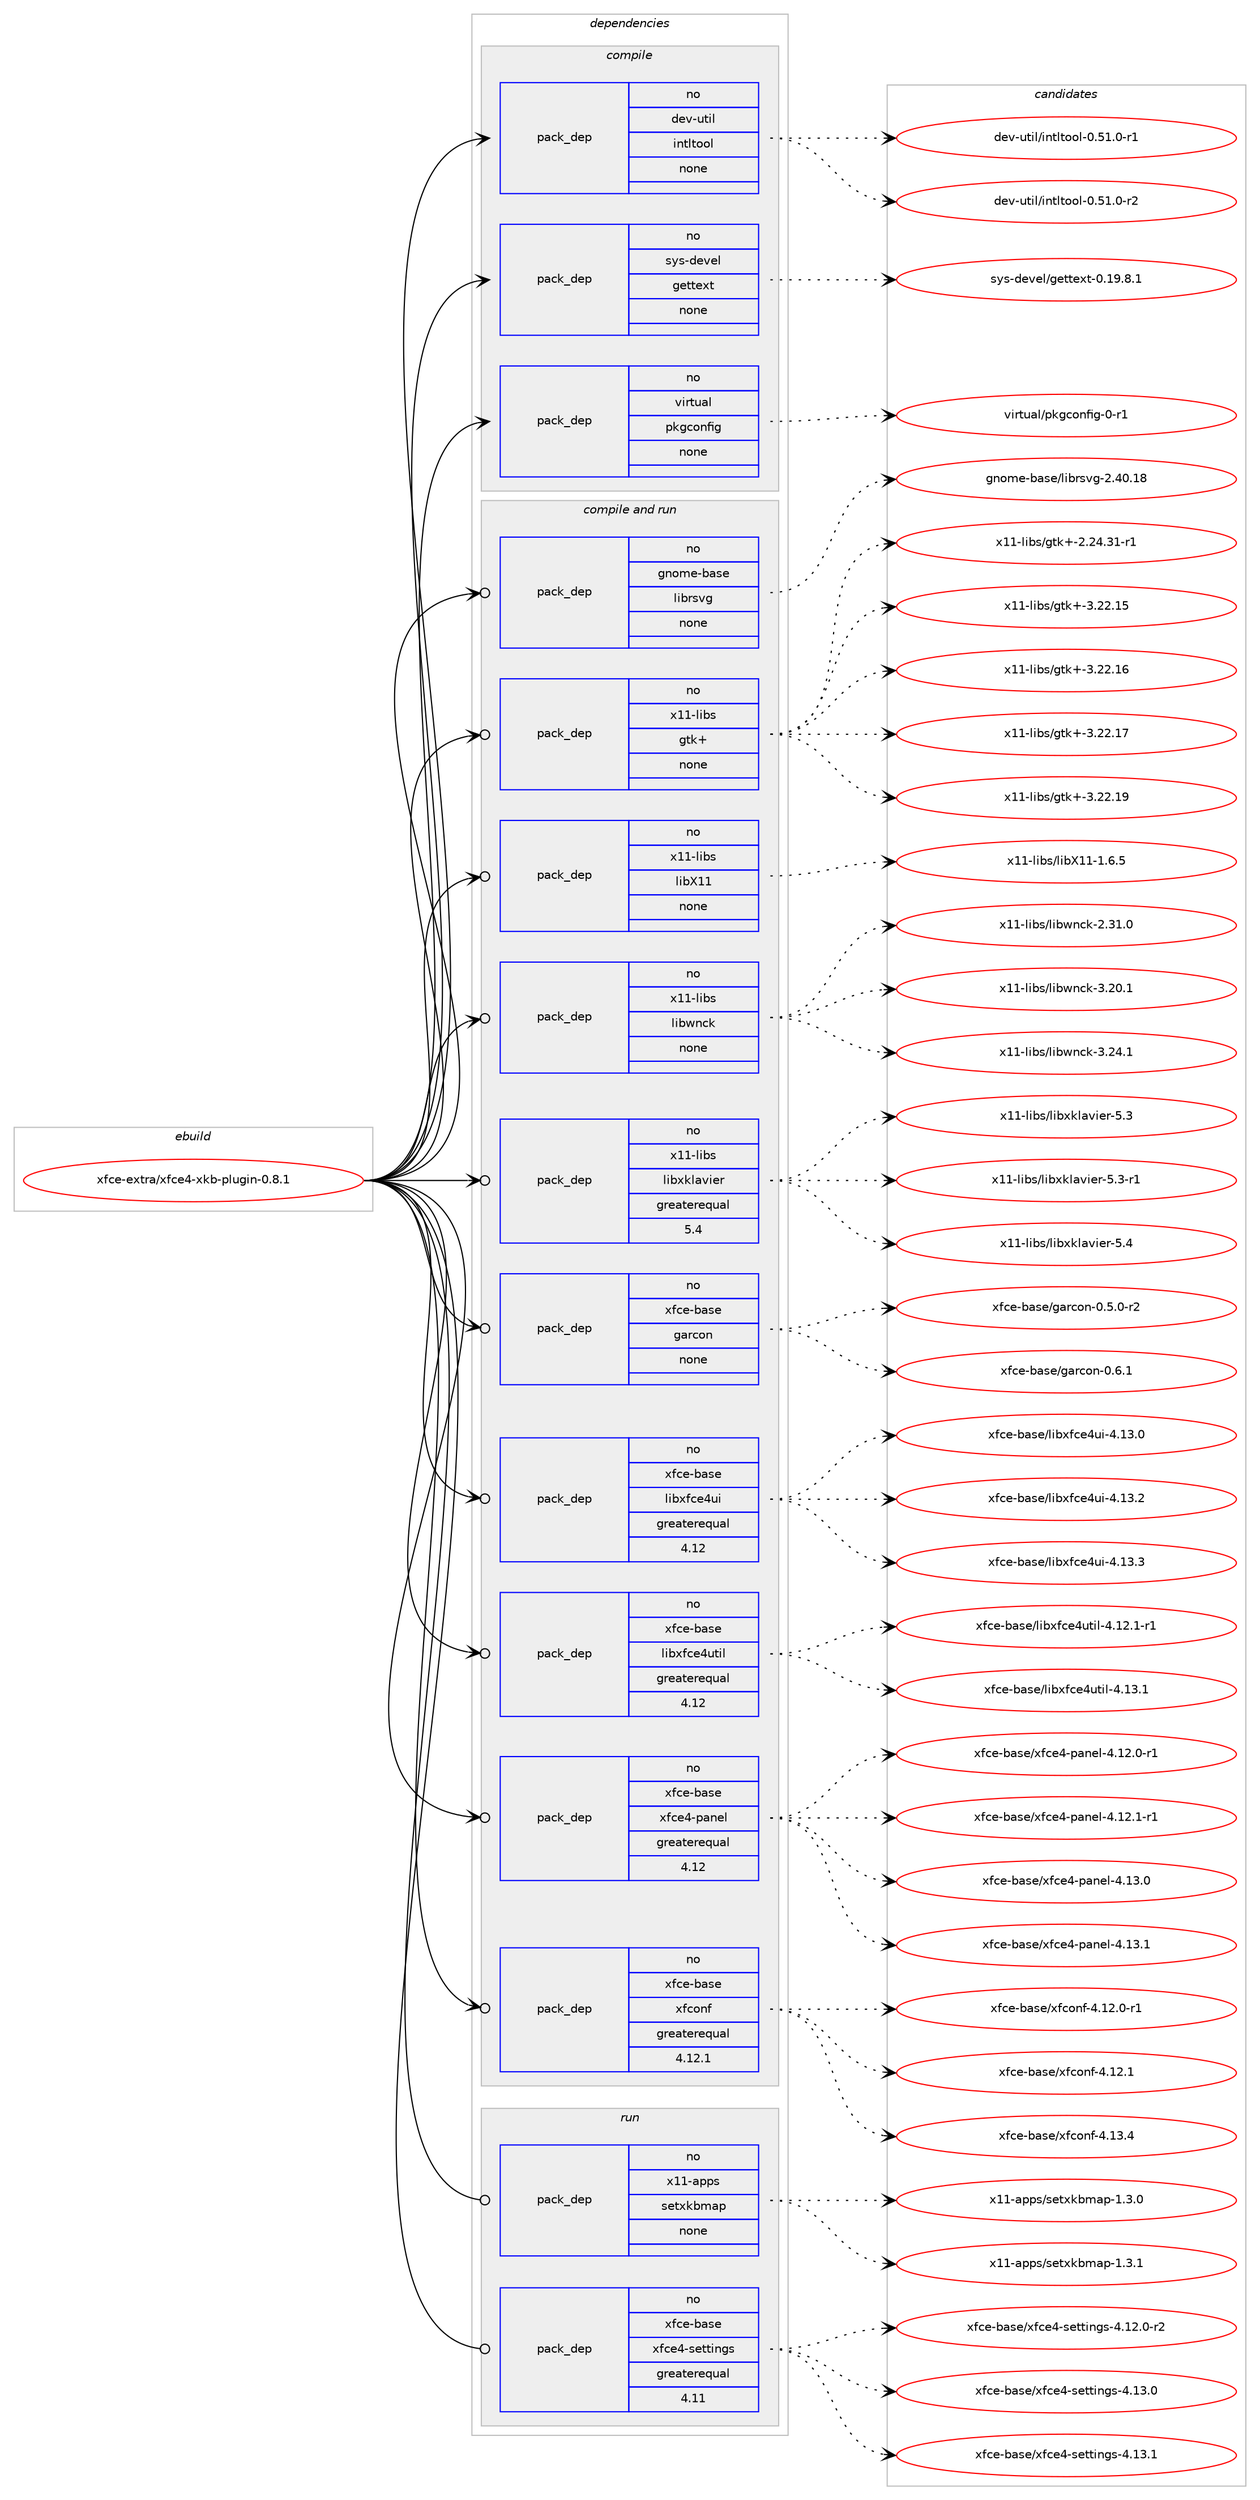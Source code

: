 digraph prolog {

# *************
# Graph options
# *************

newrank=true;
concentrate=true;
compound=true;
graph [rankdir=LR,fontname=Helvetica,fontsize=10,ranksep=1.5];#, ranksep=2.5, nodesep=0.2];
edge  [arrowhead=vee];
node  [fontname=Helvetica,fontsize=10];

# **********
# The ebuild
# **********

subgraph cluster_leftcol {
color=gray;
rank=same;
label=<<i>ebuild</i>>;
id [label="xfce-extra/xfce4-xkb-plugin-0.8.1", color=red, width=4, href="../xfce-extra/xfce4-xkb-plugin-0.8.1.svg"];
}

# ****************
# The dependencies
# ****************

subgraph cluster_midcol {
color=gray;
label=<<i>dependencies</i>>;
subgraph cluster_compile {
fillcolor="#eeeeee";
style=filled;
label=<<i>compile</i>>;
subgraph pack401438 {
dependency536370 [label=<<TABLE BORDER="0" CELLBORDER="1" CELLSPACING="0" CELLPADDING="4" WIDTH="220"><TR><TD ROWSPAN="6" CELLPADDING="30">pack_dep</TD></TR><TR><TD WIDTH="110">no</TD></TR><TR><TD>dev-util</TD></TR><TR><TD>intltool</TD></TR><TR><TD>none</TD></TR><TR><TD></TD></TR></TABLE>>, shape=none, color=blue];
}
id:e -> dependency536370:w [weight=20,style="solid",arrowhead="vee"];
subgraph pack401439 {
dependency536371 [label=<<TABLE BORDER="0" CELLBORDER="1" CELLSPACING="0" CELLPADDING="4" WIDTH="220"><TR><TD ROWSPAN="6" CELLPADDING="30">pack_dep</TD></TR><TR><TD WIDTH="110">no</TD></TR><TR><TD>sys-devel</TD></TR><TR><TD>gettext</TD></TR><TR><TD>none</TD></TR><TR><TD></TD></TR></TABLE>>, shape=none, color=blue];
}
id:e -> dependency536371:w [weight=20,style="solid",arrowhead="vee"];
subgraph pack401440 {
dependency536372 [label=<<TABLE BORDER="0" CELLBORDER="1" CELLSPACING="0" CELLPADDING="4" WIDTH="220"><TR><TD ROWSPAN="6" CELLPADDING="30">pack_dep</TD></TR><TR><TD WIDTH="110">no</TD></TR><TR><TD>virtual</TD></TR><TR><TD>pkgconfig</TD></TR><TR><TD>none</TD></TR><TR><TD></TD></TR></TABLE>>, shape=none, color=blue];
}
id:e -> dependency536372:w [weight=20,style="solid",arrowhead="vee"];
}
subgraph cluster_compileandrun {
fillcolor="#eeeeee";
style=filled;
label=<<i>compile and run</i>>;
subgraph pack401441 {
dependency536373 [label=<<TABLE BORDER="0" CELLBORDER="1" CELLSPACING="0" CELLPADDING="4" WIDTH="220"><TR><TD ROWSPAN="6" CELLPADDING="30">pack_dep</TD></TR><TR><TD WIDTH="110">no</TD></TR><TR><TD>gnome-base</TD></TR><TR><TD>librsvg</TD></TR><TR><TD>none</TD></TR><TR><TD></TD></TR></TABLE>>, shape=none, color=blue];
}
id:e -> dependency536373:w [weight=20,style="solid",arrowhead="odotvee"];
subgraph pack401442 {
dependency536374 [label=<<TABLE BORDER="0" CELLBORDER="1" CELLSPACING="0" CELLPADDING="4" WIDTH="220"><TR><TD ROWSPAN="6" CELLPADDING="30">pack_dep</TD></TR><TR><TD WIDTH="110">no</TD></TR><TR><TD>x11-libs</TD></TR><TR><TD>gtk+</TD></TR><TR><TD>none</TD></TR><TR><TD></TD></TR></TABLE>>, shape=none, color=blue];
}
id:e -> dependency536374:w [weight=20,style="solid",arrowhead="odotvee"];
subgraph pack401443 {
dependency536375 [label=<<TABLE BORDER="0" CELLBORDER="1" CELLSPACING="0" CELLPADDING="4" WIDTH="220"><TR><TD ROWSPAN="6" CELLPADDING="30">pack_dep</TD></TR><TR><TD WIDTH="110">no</TD></TR><TR><TD>x11-libs</TD></TR><TR><TD>libX11</TD></TR><TR><TD>none</TD></TR><TR><TD></TD></TR></TABLE>>, shape=none, color=blue];
}
id:e -> dependency536375:w [weight=20,style="solid",arrowhead="odotvee"];
subgraph pack401444 {
dependency536376 [label=<<TABLE BORDER="0" CELLBORDER="1" CELLSPACING="0" CELLPADDING="4" WIDTH="220"><TR><TD ROWSPAN="6" CELLPADDING="30">pack_dep</TD></TR><TR><TD WIDTH="110">no</TD></TR><TR><TD>x11-libs</TD></TR><TR><TD>libwnck</TD></TR><TR><TD>none</TD></TR><TR><TD></TD></TR></TABLE>>, shape=none, color=blue];
}
id:e -> dependency536376:w [weight=20,style="solid",arrowhead="odotvee"];
subgraph pack401445 {
dependency536377 [label=<<TABLE BORDER="0" CELLBORDER="1" CELLSPACING="0" CELLPADDING="4" WIDTH="220"><TR><TD ROWSPAN="6" CELLPADDING="30">pack_dep</TD></TR><TR><TD WIDTH="110">no</TD></TR><TR><TD>x11-libs</TD></TR><TR><TD>libxklavier</TD></TR><TR><TD>greaterequal</TD></TR><TR><TD>5.4</TD></TR></TABLE>>, shape=none, color=blue];
}
id:e -> dependency536377:w [weight=20,style="solid",arrowhead="odotvee"];
subgraph pack401446 {
dependency536378 [label=<<TABLE BORDER="0" CELLBORDER="1" CELLSPACING="0" CELLPADDING="4" WIDTH="220"><TR><TD ROWSPAN="6" CELLPADDING="30">pack_dep</TD></TR><TR><TD WIDTH="110">no</TD></TR><TR><TD>xfce-base</TD></TR><TR><TD>garcon</TD></TR><TR><TD>none</TD></TR><TR><TD></TD></TR></TABLE>>, shape=none, color=blue];
}
id:e -> dependency536378:w [weight=20,style="solid",arrowhead="odotvee"];
subgraph pack401447 {
dependency536379 [label=<<TABLE BORDER="0" CELLBORDER="1" CELLSPACING="0" CELLPADDING="4" WIDTH="220"><TR><TD ROWSPAN="6" CELLPADDING="30">pack_dep</TD></TR><TR><TD WIDTH="110">no</TD></TR><TR><TD>xfce-base</TD></TR><TR><TD>libxfce4ui</TD></TR><TR><TD>greaterequal</TD></TR><TR><TD>4.12</TD></TR></TABLE>>, shape=none, color=blue];
}
id:e -> dependency536379:w [weight=20,style="solid",arrowhead="odotvee"];
subgraph pack401448 {
dependency536380 [label=<<TABLE BORDER="0" CELLBORDER="1" CELLSPACING="0" CELLPADDING="4" WIDTH="220"><TR><TD ROWSPAN="6" CELLPADDING="30">pack_dep</TD></TR><TR><TD WIDTH="110">no</TD></TR><TR><TD>xfce-base</TD></TR><TR><TD>libxfce4util</TD></TR><TR><TD>greaterequal</TD></TR><TR><TD>4.12</TD></TR></TABLE>>, shape=none, color=blue];
}
id:e -> dependency536380:w [weight=20,style="solid",arrowhead="odotvee"];
subgraph pack401449 {
dependency536381 [label=<<TABLE BORDER="0" CELLBORDER="1" CELLSPACING="0" CELLPADDING="4" WIDTH="220"><TR><TD ROWSPAN="6" CELLPADDING="30">pack_dep</TD></TR><TR><TD WIDTH="110">no</TD></TR><TR><TD>xfce-base</TD></TR><TR><TD>xfce4-panel</TD></TR><TR><TD>greaterequal</TD></TR><TR><TD>4.12</TD></TR></TABLE>>, shape=none, color=blue];
}
id:e -> dependency536381:w [weight=20,style="solid",arrowhead="odotvee"];
subgraph pack401450 {
dependency536382 [label=<<TABLE BORDER="0" CELLBORDER="1" CELLSPACING="0" CELLPADDING="4" WIDTH="220"><TR><TD ROWSPAN="6" CELLPADDING="30">pack_dep</TD></TR><TR><TD WIDTH="110">no</TD></TR><TR><TD>xfce-base</TD></TR><TR><TD>xfconf</TD></TR><TR><TD>greaterequal</TD></TR><TR><TD>4.12.1</TD></TR></TABLE>>, shape=none, color=blue];
}
id:e -> dependency536382:w [weight=20,style="solid",arrowhead="odotvee"];
}
subgraph cluster_run {
fillcolor="#eeeeee";
style=filled;
label=<<i>run</i>>;
subgraph pack401451 {
dependency536383 [label=<<TABLE BORDER="0" CELLBORDER="1" CELLSPACING="0" CELLPADDING="4" WIDTH="220"><TR><TD ROWSPAN="6" CELLPADDING="30">pack_dep</TD></TR><TR><TD WIDTH="110">no</TD></TR><TR><TD>x11-apps</TD></TR><TR><TD>setxkbmap</TD></TR><TR><TD>none</TD></TR><TR><TD></TD></TR></TABLE>>, shape=none, color=blue];
}
id:e -> dependency536383:w [weight=20,style="solid",arrowhead="odot"];
subgraph pack401452 {
dependency536384 [label=<<TABLE BORDER="0" CELLBORDER="1" CELLSPACING="0" CELLPADDING="4" WIDTH="220"><TR><TD ROWSPAN="6" CELLPADDING="30">pack_dep</TD></TR><TR><TD WIDTH="110">no</TD></TR><TR><TD>xfce-base</TD></TR><TR><TD>xfce4-settings</TD></TR><TR><TD>greaterequal</TD></TR><TR><TD>4.11</TD></TR></TABLE>>, shape=none, color=blue];
}
id:e -> dependency536384:w [weight=20,style="solid",arrowhead="odot"];
}
}

# **************
# The candidates
# **************

subgraph cluster_choices {
rank=same;
color=gray;
label=<<i>candidates</i>>;

subgraph choice401438 {
color=black;
nodesep=1;
choice1001011184511711610510847105110116108116111111108454846534946484511449 [label="dev-util/intltool-0.51.0-r1", color=red, width=4,href="../dev-util/intltool-0.51.0-r1.svg"];
choice1001011184511711610510847105110116108116111111108454846534946484511450 [label="dev-util/intltool-0.51.0-r2", color=red, width=4,href="../dev-util/intltool-0.51.0-r2.svg"];
dependency536370:e -> choice1001011184511711610510847105110116108116111111108454846534946484511449:w [style=dotted,weight="100"];
dependency536370:e -> choice1001011184511711610510847105110116108116111111108454846534946484511450:w [style=dotted,weight="100"];
}
subgraph choice401439 {
color=black;
nodesep=1;
choice1151211154510010111810110847103101116116101120116454846495746564649 [label="sys-devel/gettext-0.19.8.1", color=red, width=4,href="../sys-devel/gettext-0.19.8.1.svg"];
dependency536371:e -> choice1151211154510010111810110847103101116116101120116454846495746564649:w [style=dotted,weight="100"];
}
subgraph choice401440 {
color=black;
nodesep=1;
choice11810511411611797108471121071039911111010210510345484511449 [label="virtual/pkgconfig-0-r1", color=red, width=4,href="../virtual/pkgconfig-0-r1.svg"];
dependency536372:e -> choice11810511411611797108471121071039911111010210510345484511449:w [style=dotted,weight="100"];
}
subgraph choice401441 {
color=black;
nodesep=1;
choice10311011110910145989711510147108105981141151181034550465248464956 [label="gnome-base/librsvg-2.40.18", color=red, width=4,href="../gnome-base/librsvg-2.40.18.svg"];
dependency536373:e -> choice10311011110910145989711510147108105981141151181034550465248464956:w [style=dotted,weight="100"];
}
subgraph choice401442 {
color=black;
nodesep=1;
choice12049494510810598115471031161074345504650524651494511449 [label="x11-libs/gtk+-2.24.31-r1", color=red, width=4,href="../x11-libs/gtk+-2.24.31-r1.svg"];
choice1204949451081059811547103116107434551465050464953 [label="x11-libs/gtk+-3.22.15", color=red, width=4,href="../x11-libs/gtk+-3.22.15.svg"];
choice1204949451081059811547103116107434551465050464954 [label="x11-libs/gtk+-3.22.16", color=red, width=4,href="../x11-libs/gtk+-3.22.16.svg"];
choice1204949451081059811547103116107434551465050464955 [label="x11-libs/gtk+-3.22.17", color=red, width=4,href="../x11-libs/gtk+-3.22.17.svg"];
choice1204949451081059811547103116107434551465050464957 [label="x11-libs/gtk+-3.22.19", color=red, width=4,href="../x11-libs/gtk+-3.22.19.svg"];
dependency536374:e -> choice12049494510810598115471031161074345504650524651494511449:w [style=dotted,weight="100"];
dependency536374:e -> choice1204949451081059811547103116107434551465050464953:w [style=dotted,weight="100"];
dependency536374:e -> choice1204949451081059811547103116107434551465050464954:w [style=dotted,weight="100"];
dependency536374:e -> choice1204949451081059811547103116107434551465050464955:w [style=dotted,weight="100"];
dependency536374:e -> choice1204949451081059811547103116107434551465050464957:w [style=dotted,weight="100"];
}
subgraph choice401443 {
color=black;
nodesep=1;
choice120494945108105981154710810598884949454946544653 [label="x11-libs/libX11-1.6.5", color=red, width=4,href="../x11-libs/libX11-1.6.5.svg"];
dependency536375:e -> choice120494945108105981154710810598884949454946544653:w [style=dotted,weight="100"];
}
subgraph choice401444 {
color=black;
nodesep=1;
choice1204949451081059811547108105981191109910745504651494648 [label="x11-libs/libwnck-2.31.0", color=red, width=4,href="../x11-libs/libwnck-2.31.0.svg"];
choice1204949451081059811547108105981191109910745514650484649 [label="x11-libs/libwnck-3.20.1", color=red, width=4,href="../x11-libs/libwnck-3.20.1.svg"];
choice1204949451081059811547108105981191109910745514650524649 [label="x11-libs/libwnck-3.24.1", color=red, width=4,href="../x11-libs/libwnck-3.24.1.svg"];
dependency536376:e -> choice1204949451081059811547108105981191109910745504651494648:w [style=dotted,weight="100"];
dependency536376:e -> choice1204949451081059811547108105981191109910745514650484649:w [style=dotted,weight="100"];
dependency536376:e -> choice1204949451081059811547108105981191109910745514650524649:w [style=dotted,weight="100"];
}
subgraph choice401445 {
color=black;
nodesep=1;
choice1204949451081059811547108105981201071089711810510111445534651 [label="x11-libs/libxklavier-5.3", color=red, width=4,href="../x11-libs/libxklavier-5.3.svg"];
choice12049494510810598115471081059812010710897118105101114455346514511449 [label="x11-libs/libxklavier-5.3-r1", color=red, width=4,href="../x11-libs/libxklavier-5.3-r1.svg"];
choice1204949451081059811547108105981201071089711810510111445534652 [label="x11-libs/libxklavier-5.4", color=red, width=4,href="../x11-libs/libxklavier-5.4.svg"];
dependency536377:e -> choice1204949451081059811547108105981201071089711810510111445534651:w [style=dotted,weight="100"];
dependency536377:e -> choice12049494510810598115471081059812010710897118105101114455346514511449:w [style=dotted,weight="100"];
dependency536377:e -> choice1204949451081059811547108105981201071089711810510111445534652:w [style=dotted,weight="100"];
}
subgraph choice401446 {
color=black;
nodesep=1;
choice120102991014598971151014710397114991111104548465346484511450 [label="xfce-base/garcon-0.5.0-r2", color=red, width=4,href="../xfce-base/garcon-0.5.0-r2.svg"];
choice12010299101459897115101471039711499111110454846544649 [label="xfce-base/garcon-0.6.1", color=red, width=4,href="../xfce-base/garcon-0.6.1.svg"];
dependency536378:e -> choice120102991014598971151014710397114991111104548465346484511450:w [style=dotted,weight="100"];
dependency536378:e -> choice12010299101459897115101471039711499111110454846544649:w [style=dotted,weight="100"];
}
subgraph choice401447 {
color=black;
nodesep=1;
choice120102991014598971151014710810598120102991015211710545524649514648 [label="xfce-base/libxfce4ui-4.13.0", color=red, width=4,href="../xfce-base/libxfce4ui-4.13.0.svg"];
choice120102991014598971151014710810598120102991015211710545524649514650 [label="xfce-base/libxfce4ui-4.13.2", color=red, width=4,href="../xfce-base/libxfce4ui-4.13.2.svg"];
choice120102991014598971151014710810598120102991015211710545524649514651 [label="xfce-base/libxfce4ui-4.13.3", color=red, width=4,href="../xfce-base/libxfce4ui-4.13.3.svg"];
dependency536379:e -> choice120102991014598971151014710810598120102991015211710545524649514648:w [style=dotted,weight="100"];
dependency536379:e -> choice120102991014598971151014710810598120102991015211710545524649514650:w [style=dotted,weight="100"];
dependency536379:e -> choice120102991014598971151014710810598120102991015211710545524649514651:w [style=dotted,weight="100"];
}
subgraph choice401448 {
color=black;
nodesep=1;
choice1201029910145989711510147108105981201029910152117116105108455246495046494511449 [label="xfce-base/libxfce4util-4.12.1-r1", color=red, width=4,href="../xfce-base/libxfce4util-4.12.1-r1.svg"];
choice120102991014598971151014710810598120102991015211711610510845524649514649 [label="xfce-base/libxfce4util-4.13.1", color=red, width=4,href="../xfce-base/libxfce4util-4.13.1.svg"];
dependency536380:e -> choice1201029910145989711510147108105981201029910152117116105108455246495046494511449:w [style=dotted,weight="100"];
dependency536380:e -> choice120102991014598971151014710810598120102991015211711610510845524649514649:w [style=dotted,weight="100"];
}
subgraph choice401449 {
color=black;
nodesep=1;
choice120102991014598971151014712010299101524511297110101108455246495046484511449 [label="xfce-base/xfce4-panel-4.12.0-r1", color=red, width=4,href="../xfce-base/xfce4-panel-4.12.0-r1.svg"];
choice120102991014598971151014712010299101524511297110101108455246495046494511449 [label="xfce-base/xfce4-panel-4.12.1-r1", color=red, width=4,href="../xfce-base/xfce4-panel-4.12.1-r1.svg"];
choice12010299101459897115101471201029910152451129711010110845524649514648 [label="xfce-base/xfce4-panel-4.13.0", color=red, width=4,href="../xfce-base/xfce4-panel-4.13.0.svg"];
choice12010299101459897115101471201029910152451129711010110845524649514649 [label="xfce-base/xfce4-panel-4.13.1", color=red, width=4,href="../xfce-base/xfce4-panel-4.13.1.svg"];
dependency536381:e -> choice120102991014598971151014712010299101524511297110101108455246495046484511449:w [style=dotted,weight="100"];
dependency536381:e -> choice120102991014598971151014712010299101524511297110101108455246495046494511449:w [style=dotted,weight="100"];
dependency536381:e -> choice12010299101459897115101471201029910152451129711010110845524649514648:w [style=dotted,weight="100"];
dependency536381:e -> choice12010299101459897115101471201029910152451129711010110845524649514649:w [style=dotted,weight="100"];
}
subgraph choice401450 {
color=black;
nodesep=1;
choice120102991014598971151014712010299111110102455246495046484511449 [label="xfce-base/xfconf-4.12.0-r1", color=red, width=4,href="../xfce-base/xfconf-4.12.0-r1.svg"];
choice12010299101459897115101471201029911111010245524649504649 [label="xfce-base/xfconf-4.12.1", color=red, width=4,href="../xfce-base/xfconf-4.12.1.svg"];
choice12010299101459897115101471201029911111010245524649514652 [label="xfce-base/xfconf-4.13.4", color=red, width=4,href="../xfce-base/xfconf-4.13.4.svg"];
dependency536382:e -> choice120102991014598971151014712010299111110102455246495046484511449:w [style=dotted,weight="100"];
dependency536382:e -> choice12010299101459897115101471201029911111010245524649504649:w [style=dotted,weight="100"];
dependency536382:e -> choice12010299101459897115101471201029911111010245524649514652:w [style=dotted,weight="100"];
}
subgraph choice401451 {
color=black;
nodesep=1;
choice12049494597112112115471151011161201079810997112454946514648 [label="x11-apps/setxkbmap-1.3.0", color=red, width=4,href="../x11-apps/setxkbmap-1.3.0.svg"];
choice12049494597112112115471151011161201079810997112454946514649 [label="x11-apps/setxkbmap-1.3.1", color=red, width=4,href="../x11-apps/setxkbmap-1.3.1.svg"];
dependency536383:e -> choice12049494597112112115471151011161201079810997112454946514648:w [style=dotted,weight="100"];
dependency536383:e -> choice12049494597112112115471151011161201079810997112454946514649:w [style=dotted,weight="100"];
}
subgraph choice401452 {
color=black;
nodesep=1;
choice1201029910145989711510147120102991015245115101116116105110103115455246495046484511450 [label="xfce-base/xfce4-settings-4.12.0-r2", color=red, width=4,href="../xfce-base/xfce4-settings-4.12.0-r2.svg"];
choice120102991014598971151014712010299101524511510111611610511010311545524649514648 [label="xfce-base/xfce4-settings-4.13.0", color=red, width=4,href="../xfce-base/xfce4-settings-4.13.0.svg"];
choice120102991014598971151014712010299101524511510111611610511010311545524649514649 [label="xfce-base/xfce4-settings-4.13.1", color=red, width=4,href="../xfce-base/xfce4-settings-4.13.1.svg"];
dependency536384:e -> choice1201029910145989711510147120102991015245115101116116105110103115455246495046484511450:w [style=dotted,weight="100"];
dependency536384:e -> choice120102991014598971151014712010299101524511510111611610511010311545524649514648:w [style=dotted,weight="100"];
dependency536384:e -> choice120102991014598971151014712010299101524511510111611610511010311545524649514649:w [style=dotted,weight="100"];
}
}

}
